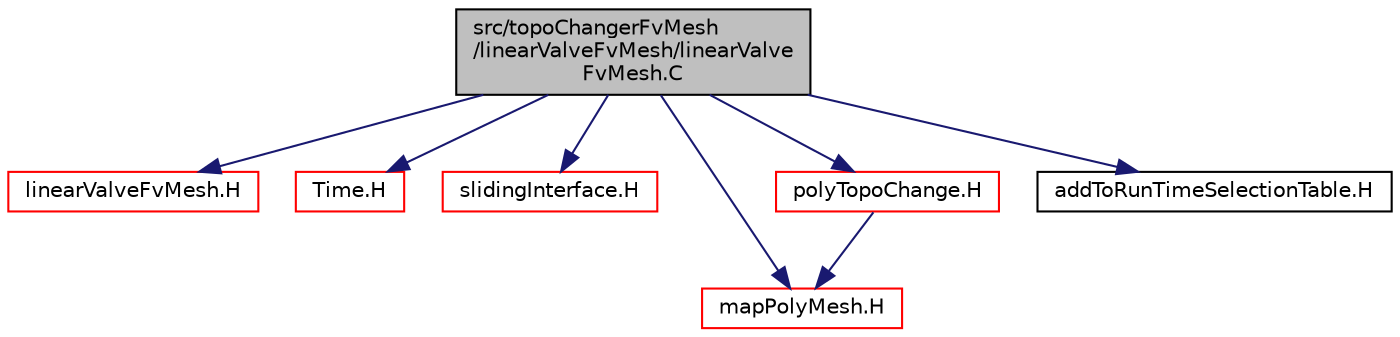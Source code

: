 digraph "src/topoChangerFvMesh/linearValveFvMesh/linearValveFvMesh.C"
{
  bgcolor="transparent";
  edge [fontname="Helvetica",fontsize="10",labelfontname="Helvetica",labelfontsize="10"];
  node [fontname="Helvetica",fontsize="10",shape=record];
  Node1 [label="src/topoChangerFvMesh\l/linearValveFvMesh/linearValve\lFvMesh.C",height=0.2,width=0.4,color="black", fillcolor="grey75", style="filled", fontcolor="black"];
  Node1 -> Node2 [color="midnightblue",fontsize="10",style="solid",fontname="Helvetica"];
  Node2 [label="linearValveFvMesh.H",height=0.2,width=0.4,color="red",URL="$a10571.html"];
  Node1 -> Node3 [color="midnightblue",fontsize="10",style="solid",fontname="Helvetica"];
  Node3 [label="Time.H",height=0.2,width=0.4,color="red",URL="$a08181.html"];
  Node1 -> Node4 [color="midnightblue",fontsize="10",style="solid",fontname="Helvetica"];
  Node4 [label="slidingInterface.H",height=0.2,width=0.4,color="red",URL="$a05074.html"];
  Node1 -> Node5 [color="midnightblue",fontsize="10",style="solid",fontname="Helvetica"];
  Node5 [label="mapPolyMesh.H",height=0.2,width=0.4,color="red",URL="$a08963.html"];
  Node1 -> Node6 [color="midnightblue",fontsize="10",style="solid",fontname="Helvetica"];
  Node6 [label="polyTopoChange.H",height=0.2,width=0.4,color="red",URL="$a05034.html"];
  Node6 -> Node5 [color="midnightblue",fontsize="10",style="solid",fontname="Helvetica"];
  Node1 -> Node7 [color="midnightblue",fontsize="10",style="solid",fontname="Helvetica"];
  Node7 [label="addToRunTimeSelectionTable.H",height=0.2,width=0.4,color="black",URL="$a08169.html",tooltip="Macros for easy insertion into run-time selection tables. "];
}
